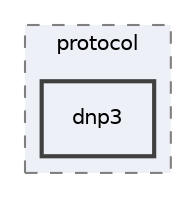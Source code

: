 digraph "/Users/jlu/zeek/src/analyzer/protocol/dnp3"
{
 // LATEX_PDF_SIZE
  edge [fontname="Helvetica",fontsize="10",labelfontname="Helvetica",labelfontsize="10"];
  node [fontname="Helvetica",fontsize="10",shape=record];
  compound=true
  subgraph clusterdir_5b88579d87e8de5dcee2ef4958d0594c {
    graph [ bgcolor="#edf0f7", pencolor="grey50", style="filled,dashed,", label="protocol", fontname="Helvetica", fontsize="10", URL="dir_5b88579d87e8de5dcee2ef4958d0594c.html"]
  dir_01aff2cf46f110c9f8c8269433fa57fa [shape=box, label="dnp3", style="filled,bold,", fillcolor="#edf0f7", color="grey25", URL="dir_01aff2cf46f110c9f8c8269433fa57fa.html"];
  }
}

